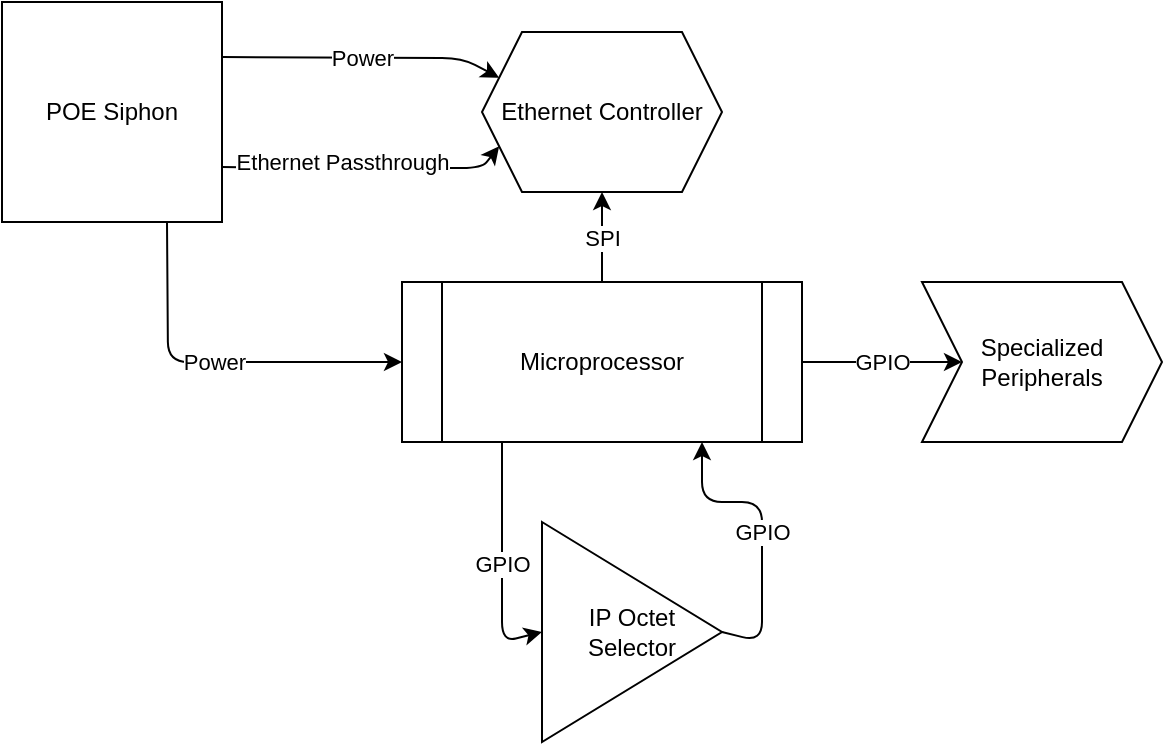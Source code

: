 <mxfile>
    <diagram id="FpI6wCdN9LgAe6ubJNSW" name="Page-1">
        <mxGraphModel dx="692" dy="499" grid="1" gridSize="10" guides="1" tooltips="1" connect="1" arrows="1" fold="1" page="1" pageScale="1" pageWidth="850" pageHeight="1100" background="#FFFFFF" math="0" shadow="0">
            <root>
                <mxCell id="0"/>
                <mxCell id="1" parent="0"/>
                <mxCell id="5" value="Power" style="edgeStyle=none;html=1;exitX=1;exitY=0.25;exitDx=0;exitDy=0;entryX=0;entryY=0.25;entryDx=0;entryDy=0;" edge="1" parent="1" source="2" target="4">
                    <mxGeometry relative="1" as="geometry">
                        <Array as="points">
                            <mxPoint x="270" y="68"/>
                        </Array>
                    </mxGeometry>
                </mxCell>
                <mxCell id="6" value="Ethernet Passthrough" style="edgeStyle=none;html=1;exitX=1;exitY=0.75;exitDx=0;exitDy=0;entryX=0;entryY=0.75;entryDx=0;entryDy=0;" edge="1" parent="1" source="2" target="4">
                    <mxGeometry x="-0.166" y="3" relative="1" as="geometry">
                        <Array as="points">
                            <mxPoint x="190" y="123"/>
                            <mxPoint x="280" y="123"/>
                        </Array>
                        <mxPoint as="offset"/>
                    </mxGeometry>
                </mxCell>
                <mxCell id="9" value="Power" style="edgeStyle=none;html=1;exitX=0.75;exitY=1;exitDx=0;exitDy=0;entryX=0;entryY=0.5;entryDx=0;entryDy=0;" edge="1" parent="1" source="2" target="3">
                    <mxGeometry relative="1" as="geometry">
                        <Array as="points">
                            <mxPoint x="123" y="220"/>
                        </Array>
                    </mxGeometry>
                </mxCell>
                <mxCell id="2" value="POE Siphon" style="whiteSpace=wrap;html=1;aspect=fixed;" vertex="1" parent="1">
                    <mxGeometry x="40" y="40" width="110" height="110" as="geometry"/>
                </mxCell>
                <mxCell id="8" value="SPI" style="edgeStyle=none;html=1;exitX=0.5;exitY=0;exitDx=0;exitDy=0;entryX=0.5;entryY=1;entryDx=0;entryDy=0;" edge="1" parent="1" source="3" target="4">
                    <mxGeometry relative="1" as="geometry"/>
                </mxCell>
                <mxCell id="11" value="GPIO" style="edgeStyle=none;html=1;exitX=1;exitY=0.5;exitDx=0;exitDy=0;entryX=0;entryY=0.5;entryDx=0;entryDy=0;" edge="1" parent="1" source="3" target="10">
                    <mxGeometry relative="1" as="geometry"/>
                </mxCell>
                <mxCell id="13" value="GPIO" style="edgeStyle=none;html=1;exitX=0.25;exitY=1;exitDx=0;exitDy=0;entryX=0;entryY=0.5;entryDx=0;entryDy=0;" edge="1" parent="1" source="3" target="12">
                    <mxGeometry relative="1" as="geometry">
                        <Array as="points">
                            <mxPoint x="290" y="360"/>
                        </Array>
                    </mxGeometry>
                </mxCell>
                <mxCell id="3" value="Microprocessor" style="shape=process;whiteSpace=wrap;html=1;backgroundOutline=1;" vertex="1" parent="1">
                    <mxGeometry x="240" y="180" width="200" height="80" as="geometry"/>
                </mxCell>
                <mxCell id="4" value="Ethernet Controller" style="shape=hexagon;perimeter=hexagonPerimeter2;whiteSpace=wrap;html=1;fixedSize=1;" vertex="1" parent="1">
                    <mxGeometry x="280" y="55" width="120" height="80" as="geometry"/>
                </mxCell>
                <mxCell id="10" value="Specialized&lt;br&gt;Peripherals" style="shape=step;perimeter=stepPerimeter;whiteSpace=wrap;html=1;fixedSize=1;" vertex="1" parent="1">
                    <mxGeometry x="500" y="180" width="120" height="80" as="geometry"/>
                </mxCell>
                <mxCell id="14" value="GPIO" style="edgeStyle=none;html=1;exitX=1;exitY=0.5;exitDx=0;exitDy=0;entryX=0.75;entryY=1;entryDx=0;entryDy=0;" edge="1" parent="1" source="12" target="3">
                    <mxGeometry relative="1" as="geometry">
                        <Array as="points">
                            <mxPoint x="420" y="360"/>
                            <mxPoint x="420" y="290"/>
                            <mxPoint x="390" y="290"/>
                        </Array>
                    </mxGeometry>
                </mxCell>
                <mxCell id="12" value="IP Octet Selector" style="triangle;whiteSpace=wrap;html=1;" vertex="1" parent="1">
                    <mxGeometry x="310" y="300" width="90" height="110" as="geometry"/>
                </mxCell>
            </root>
        </mxGraphModel>
    </diagram>
</mxfile>